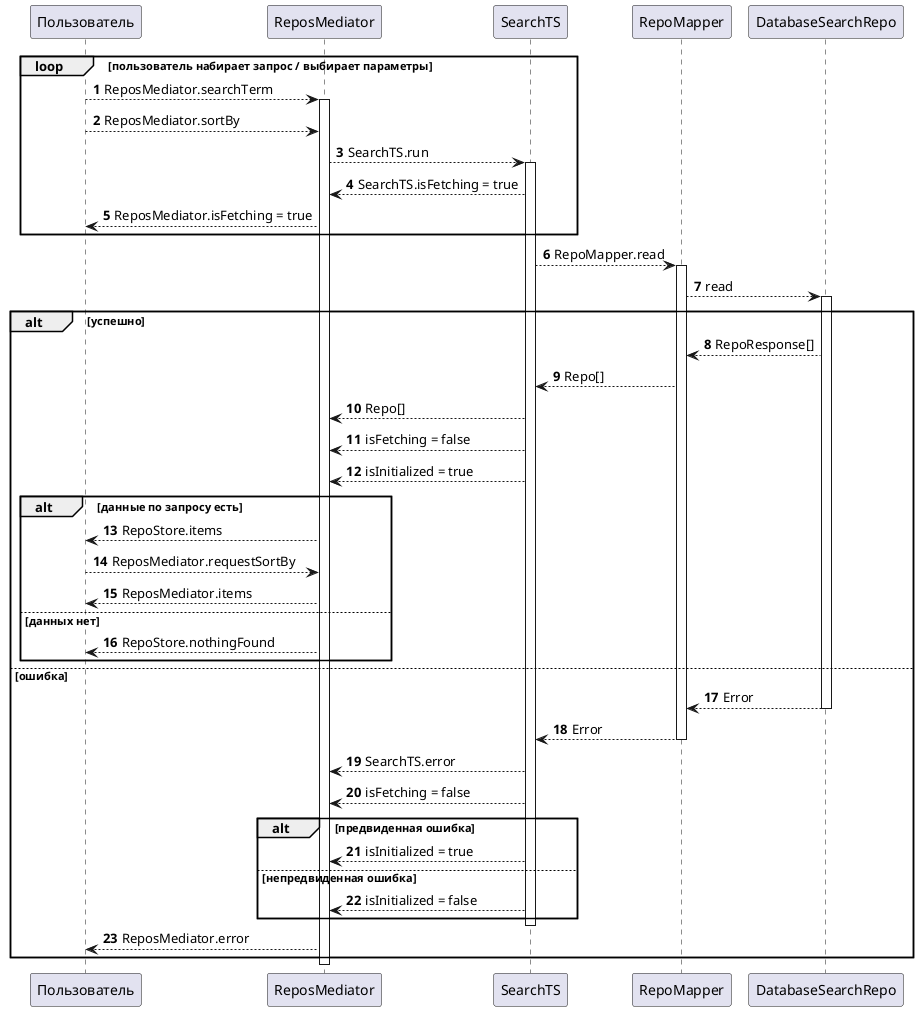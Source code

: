 @startuml
autonumber
' Search
participant Пользователь as U

loop пользователь набирает запрос / выбирает параметры
    U --> ReposMediator: ReposMediator.searchTerm
    activate ReposMediator
    U --> ReposMediator: ReposMediator.sortBy
    ReposMediator --> SearchTS: SearchTS.run
    activate SearchTS
    ReposMediator <-- SearchTS: SearchTS.isFetching = true
    U <-- ReposMediator: ReposMediator.isFetching = true
end

SearchTS --> RepoMapper: RepoMapper.read
activate RepoMapper
RepoMapper --> DatabaseSearchRepo: read
activate DatabaseSearchRepo

alt успешно
    RepoMapper <-- DatabaseSearchRepo: RepoResponse[]
    SearchTS <-- RepoMapper: Repo[]
    ReposMediator <-- SearchTS: Repo[]
    ReposMediator <-- SearchTS: isFetching = false
    ReposMediator <-- SearchTS: isInitialized = true
    alt данные по запросу есть
        U <-- ReposMediator: RepoStore.items

        U --> ReposMediator : ReposMediator.requestSortBy
        U <-- ReposMediator : ReposMediator.items
    else данных нет
        U <-- ReposMediator: RepoStore.nothingFound
    end
else ошибка
    RepoMapper <-- DatabaseSearchRepo: Error
    deactivate DatabaseSearchRepo
    SearchTS <-- RepoMapper: Error
    deactivate RepoMapper
    ReposMediator <-- SearchTS: SearchTS.error
    ReposMediator <-- SearchTS: isFetching = false
    alt предвиденная ошибка
        ReposMediator <-- SearchTS: isInitialized = true
    else непредвиденная ошибка
        ReposMediator <-- SearchTS: isInitialized = false
    end

    deactivate SearchTS
    U <-- ReposMediator: ReposMediator.error
end

deactivate ReposMediator

@enduml
